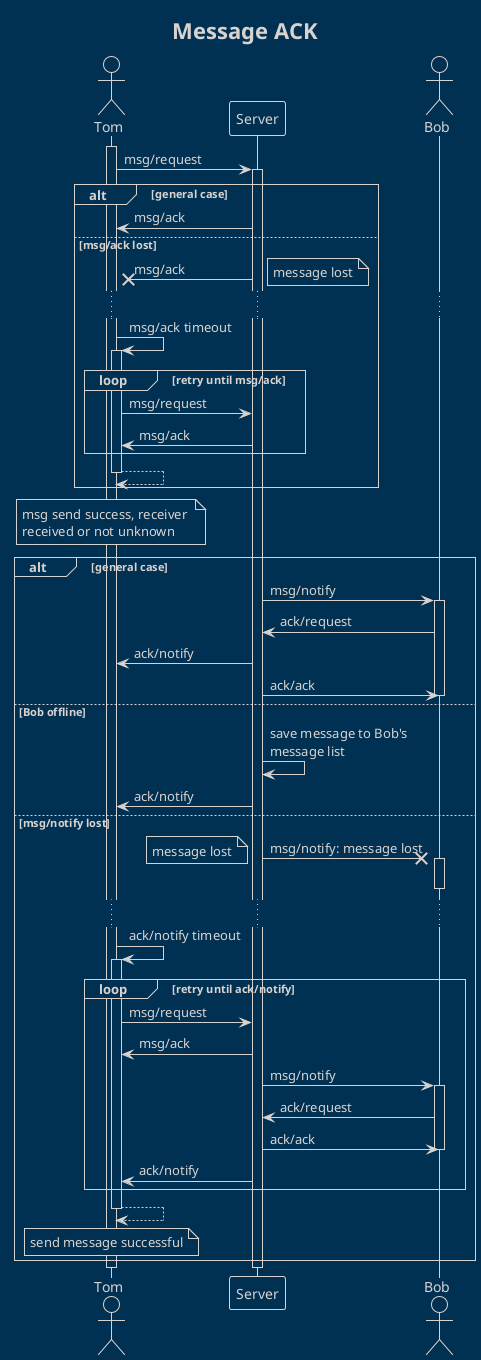 @startuml
!theme blueprint
'https://plantuml.com/sequence-diagram

title Message ACK

actor Tom as sender

participant Server as server
actor Bob as receiver

activate sender
    sender -> server: msg/request

    activate server
        alt general case
            server->sender: msg/ack
        else msg/ack lost
            server ->X sender: msg/ack
            note right:message lost
            ...
            sender->sender++: msg/ack timeout
            loop retry until msg/ack
                sender->server: msg/request
                server -> sender: msg/ack
            end
            return
        end
        note over sender:msg send success, receiver \nreceived or not unknown
        alt general case
            server -> receiver: msg/notify
            activate receiver
                receiver -> server: ack/request
            server -> sender: ack/notify
                server -> receiver: ack/ack
            deactivate receiver
        else Bob offline
            server -> server: save message to Bob's \nmessage list
            server -> sender : ack/notify
        else msg/notify lost
            server ->X receiver: msg/notify: message lost
            note left:message lost
            activate receiver
            deactivate receiver
            ...
            sender -> sender++: ack/notify timeout
            loop retry until ack/notify
                sender -> server: msg/request
                server -> sender: msg/ack
                server -> receiver: msg/notify
                activate receiver
                    receiver -> server: ack/request
                    server -> receiver: ack/ack
                deactivate receiver
                server -> sender:ack/notify
            end
            return
            note over sender: send message successful
        end
    deactivate server
deactivate sender

@enduml